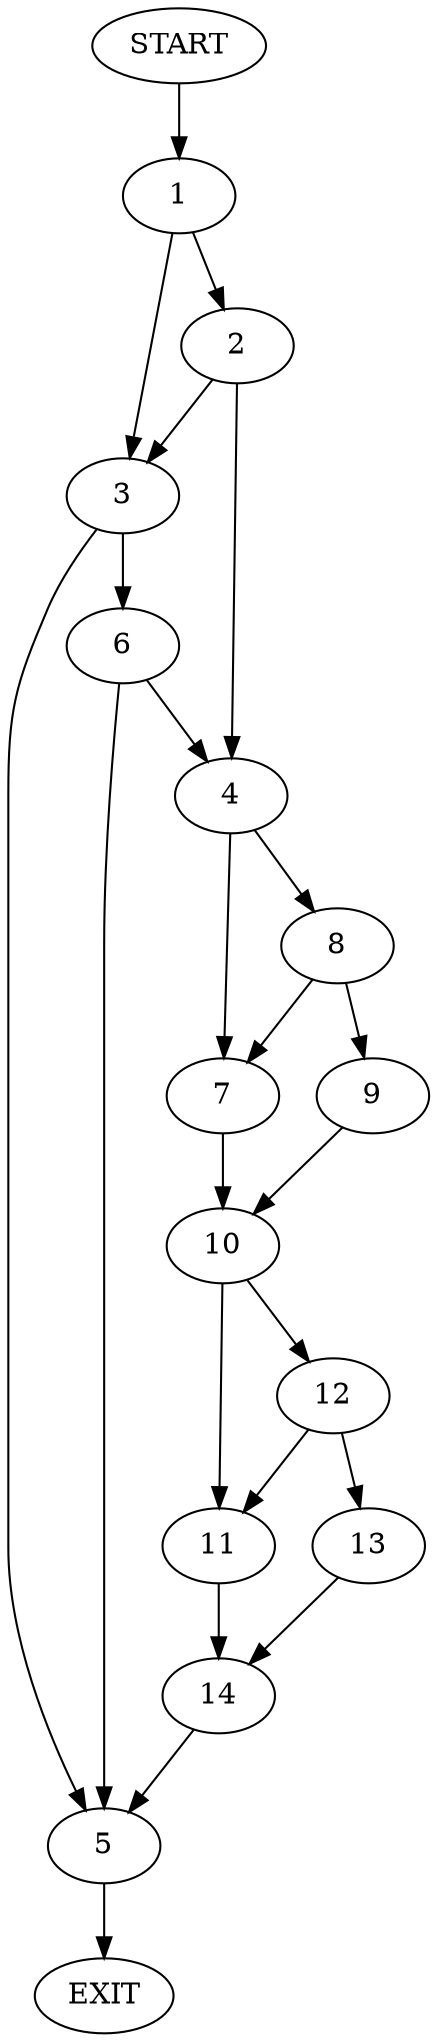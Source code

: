 digraph {
0 [label="START"]
15 [label="EXIT"]
0 -> 1
1 -> 2
1 -> 3
2 -> 4
2 -> 3
3 -> 5
3 -> 6
4 -> 7
4 -> 8
6 -> 4
6 -> 5
5 -> 15
8 -> 9
8 -> 7
7 -> 10
9 -> 10
10 -> 11
10 -> 12
12 -> 11
12 -> 13
11 -> 14
13 -> 14
14 -> 5
}

